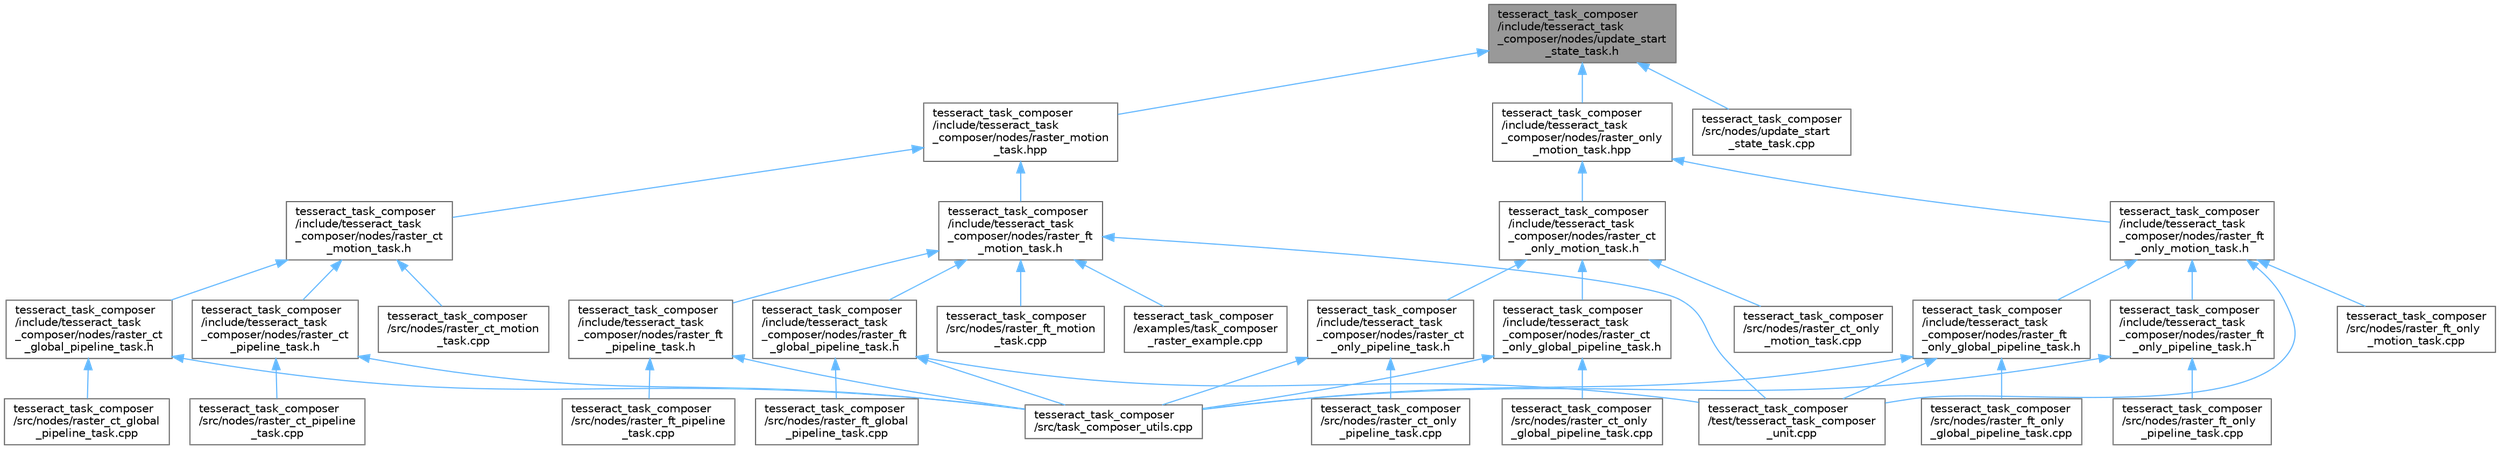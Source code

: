 digraph "tesseract_task_composer/include/tesseract_task_composer/nodes/update_start_state_task.h"
{
 // LATEX_PDF_SIZE
  bgcolor="transparent";
  edge [fontname=Helvetica,fontsize=10,labelfontname=Helvetica,labelfontsize=10];
  node [fontname=Helvetica,fontsize=10,shape=box,height=0.2,width=0.4];
  Node1 [label="tesseract_task_composer\l/include/tesseract_task\l_composer/nodes/update_start\l_state_task.h",height=0.2,width=0.4,color="gray40", fillcolor="grey60", style="filled", fontcolor="black",tooltip=" "];
  Node1 -> Node2 [dir="back",color="steelblue1",style="solid"];
  Node2 [label="tesseract_task_composer\l/include/tesseract_task\l_composer/nodes/raster_motion\l_task.hpp",height=0.2,width=0.4,color="grey40", fillcolor="white", style="filled",URL="$d3/db0/raster__motion__task_8hpp.html",tooltip="Raster motion task with transitions."];
  Node2 -> Node3 [dir="back",color="steelblue1",style="solid"];
  Node3 [label="tesseract_task_composer\l/include/tesseract_task\l_composer/nodes/raster_ct\l_motion_task.h",height=0.2,width=0.4,color="grey40", fillcolor="white", style="filled",URL="$db/d8a/raster__ct__motion__task_8h.html",tooltip="Raster motion task with cartesian transitions."];
  Node3 -> Node4 [dir="back",color="steelblue1",style="solid"];
  Node4 [label="tesseract_task_composer\l/include/tesseract_task\l_composer/nodes/raster_ct\l_global_pipeline_task.h",height=0.2,width=0.4,color="grey40", fillcolor="white", style="filled",URL="$d4/d09/raster__ct__global__pipeline__task_8h.html",tooltip="Plans raster paths with cartesian transitions."];
  Node4 -> Node5 [dir="back",color="steelblue1",style="solid"];
  Node5 [label="tesseract_task_composer\l/src/nodes/raster_ct_global\l_pipeline_task.cpp",height=0.2,width=0.4,color="grey40", fillcolor="white", style="filled",URL="$dd/d2e/raster__ct__global__pipeline__task_8cpp.html",tooltip=" "];
  Node4 -> Node6 [dir="back",color="steelblue1",style="solid"];
  Node6 [label="tesseract_task_composer\l/src/task_composer_utils.cpp",height=0.2,width=0.4,color="grey40", fillcolor="white", style="filled",URL="$d7/d3a/task__composer__utils_8cpp.html",tooltip="A task composer utils."];
  Node3 -> Node7 [dir="back",color="steelblue1",style="solid"];
  Node7 [label="tesseract_task_composer\l/include/tesseract_task\l_composer/nodes/raster_ct\l_pipeline_task.h",height=0.2,width=0.4,color="grey40", fillcolor="white", style="filled",URL="$d1/dc3/raster__ct__pipeline__task_8h.html",tooltip="Plans raster paths with cartesian transitions."];
  Node7 -> Node8 [dir="back",color="steelblue1",style="solid"];
  Node8 [label="tesseract_task_composer\l/src/nodes/raster_ct_pipeline\l_task.cpp",height=0.2,width=0.4,color="grey40", fillcolor="white", style="filled",URL="$dc/d61/raster__ct__pipeline__task_8cpp.html",tooltip=" "];
  Node7 -> Node6 [dir="back",color="steelblue1",style="solid"];
  Node3 -> Node9 [dir="back",color="steelblue1",style="solid"];
  Node9 [label="tesseract_task_composer\l/src/nodes/raster_ct_motion\l_task.cpp",height=0.2,width=0.4,color="grey40", fillcolor="white", style="filled",URL="$d2/d01/raster__ct__motion__task_8cpp.html",tooltip="Raster motion planning task with cartesian transitions."];
  Node2 -> Node10 [dir="back",color="steelblue1",style="solid"];
  Node10 [label="tesseract_task_composer\l/include/tesseract_task\l_composer/nodes/raster_ft\l_motion_task.h",height=0.2,width=0.4,color="grey40", fillcolor="white", style="filled",URL="$df/d50/raster__ft__motion__task_8h.html",tooltip="Raster motion task with freespace transitions."];
  Node10 -> Node11 [dir="back",color="steelblue1",style="solid"];
  Node11 [label="tesseract_task_composer\l/examples/task_composer\l_raster_example.cpp",height=0.2,width=0.4,color="grey40", fillcolor="white", style="filled",URL="$db/d4d/task__composer__raster__example_8cpp.html",tooltip=" "];
  Node10 -> Node12 [dir="back",color="steelblue1",style="solid"];
  Node12 [label="tesseract_task_composer\l/include/tesseract_task\l_composer/nodes/raster_ft\l_global_pipeline_task.h",height=0.2,width=0.4,color="grey40", fillcolor="white", style="filled",URL="$d9/d11/raster__ft__global__pipeline__task_8h.html",tooltip="Plans raster paths with freespace transitions."];
  Node12 -> Node13 [dir="back",color="steelblue1",style="solid"];
  Node13 [label="tesseract_task_composer\l/src/nodes/raster_ft_global\l_pipeline_task.cpp",height=0.2,width=0.4,color="grey40", fillcolor="white", style="filled",URL="$dd/d2d/raster__ft__global__pipeline__task_8cpp.html",tooltip=" "];
  Node12 -> Node6 [dir="back",color="steelblue1",style="solid"];
  Node12 -> Node14 [dir="back",color="steelblue1",style="solid"];
  Node14 [label="tesseract_task_composer\l/test/tesseract_task_composer\l_unit.cpp",height=0.2,width=0.4,color="grey40", fillcolor="white", style="filled",URL="$d7/db5/tesseract__task__composer__unit_8cpp.html",tooltip=" "];
  Node10 -> Node15 [dir="back",color="steelblue1",style="solid"];
  Node15 [label="tesseract_task_composer\l/include/tesseract_task\l_composer/nodes/raster_ft\l_pipeline_task.h",height=0.2,width=0.4,color="grey40", fillcolor="white", style="filled",URL="$de/d8e/raster__ft__pipeline__task_8h.html",tooltip="Plans raster paths with freespace transitions."];
  Node15 -> Node16 [dir="back",color="steelblue1",style="solid"];
  Node16 [label="tesseract_task_composer\l/src/nodes/raster_ft_pipeline\l_task.cpp",height=0.2,width=0.4,color="grey40", fillcolor="white", style="filled",URL="$dc/dfb/raster__ft__pipeline__task_8cpp.html",tooltip=" "];
  Node15 -> Node6 [dir="back",color="steelblue1",style="solid"];
  Node10 -> Node17 [dir="back",color="steelblue1",style="solid"];
  Node17 [label="tesseract_task_composer\l/src/nodes/raster_ft_motion\l_task.cpp",height=0.2,width=0.4,color="grey40", fillcolor="white", style="filled",URL="$df/dad/raster__ft__motion__task_8cpp.html",tooltip="Raster motion planning task with freespace transitions."];
  Node10 -> Node14 [dir="back",color="steelblue1",style="solid"];
  Node1 -> Node18 [dir="back",color="steelblue1",style="solid"];
  Node18 [label="tesseract_task_composer\l/include/tesseract_task\l_composer/nodes/raster_only\l_motion_task.hpp",height=0.2,width=0.4,color="grey40", fillcolor="white", style="filled",URL="$d8/dfe/raster__only__motion__task_8hpp.html",tooltip=" "];
  Node18 -> Node19 [dir="back",color="steelblue1",style="solid"];
  Node19 [label="tesseract_task_composer\l/include/tesseract_task\l_composer/nodes/raster_ct\l_only_motion_task.h",height=0.2,width=0.4,color="grey40", fillcolor="white", style="filled",URL="$dc/df9/raster__ct__only__motion__task_8h.html",tooltip="Plans raster paths with cartesian transitions."];
  Node19 -> Node20 [dir="back",color="steelblue1",style="solid"];
  Node20 [label="tesseract_task_composer\l/include/tesseract_task\l_composer/nodes/raster_ct\l_only_global_pipeline_task.h",height=0.2,width=0.4,color="grey40", fillcolor="white", style="filled",URL="$d3/dfb/raster__ct__only__global__pipeline__task_8h.html",tooltip="Raster only global motion planning task with cartesian transitions."];
  Node20 -> Node21 [dir="back",color="steelblue1",style="solid"];
  Node21 [label="tesseract_task_composer\l/src/nodes/raster_ct_only\l_global_pipeline_task.cpp",height=0.2,width=0.4,color="grey40", fillcolor="white", style="filled",URL="$d6/dac/raster__ct__only__global__pipeline__task_8cpp.html",tooltip=" "];
  Node20 -> Node6 [dir="back",color="steelblue1",style="solid"];
  Node19 -> Node22 [dir="back",color="steelblue1",style="solid"];
  Node22 [label="tesseract_task_composer\l/include/tesseract_task\l_composer/nodes/raster_ct\l_only_pipeline_task.h",height=0.2,width=0.4,color="grey40", fillcolor="white", style="filled",URL="$db/d1f/raster__ct__only__pipeline__task_8h.html",tooltip="Raster only motion planning task with cartesian transitions."];
  Node22 -> Node23 [dir="back",color="steelblue1",style="solid"];
  Node23 [label="tesseract_task_composer\l/src/nodes/raster_ct_only\l_pipeline_task.cpp",height=0.2,width=0.4,color="grey40", fillcolor="white", style="filled",URL="$d5/d70/raster__ct__only__pipeline__task_8cpp.html",tooltip=" "];
  Node22 -> Node6 [dir="back",color="steelblue1",style="solid"];
  Node19 -> Node24 [dir="back",color="steelblue1",style="solid"];
  Node24 [label="tesseract_task_composer\l/src/nodes/raster_ct_only\l_motion_task.cpp",height=0.2,width=0.4,color="grey40", fillcolor="white", style="filled",URL="$d7/d41/raster__ct__only__motion__task_8cpp.html",tooltip="Plans raster paths with cartesian transitions."];
  Node18 -> Node25 [dir="back",color="steelblue1",style="solid"];
  Node25 [label="tesseract_task_composer\l/include/tesseract_task\l_composer/nodes/raster_ft\l_only_motion_task.h",height=0.2,width=0.4,color="grey40", fillcolor="white", style="filled",URL="$d7/d81/raster__ft__only__motion__task_8h.html",tooltip="Plans raster paths with freespace transitions."];
  Node25 -> Node26 [dir="back",color="steelblue1",style="solid"];
  Node26 [label="tesseract_task_composer\l/include/tesseract_task\l_composer/nodes/raster_ft\l_only_global_pipeline_task.h",height=0.2,width=0.4,color="grey40", fillcolor="white", style="filled",URL="$d2/d44/raster__ft__only__global__pipeline__task_8h.html",tooltip="Raster only global motion planning task with freespace transitions."];
  Node26 -> Node27 [dir="back",color="steelblue1",style="solid"];
  Node27 [label="tesseract_task_composer\l/src/nodes/raster_ft_only\l_global_pipeline_task.cpp",height=0.2,width=0.4,color="grey40", fillcolor="white", style="filled",URL="$d5/d2e/raster__ft__only__global__pipeline__task_8cpp.html",tooltip=" "];
  Node26 -> Node6 [dir="back",color="steelblue1",style="solid"];
  Node26 -> Node14 [dir="back",color="steelblue1",style="solid"];
  Node25 -> Node28 [dir="back",color="steelblue1",style="solid"];
  Node28 [label="tesseract_task_composer\l/include/tesseract_task\l_composer/nodes/raster_ft\l_only_pipeline_task.h",height=0.2,width=0.4,color="grey40", fillcolor="white", style="filled",URL="$d2/d37/raster__ft__only__pipeline__task_8h.html",tooltip="Raster only motion planning task with freespace transitions."];
  Node28 -> Node29 [dir="back",color="steelblue1",style="solid"];
  Node29 [label="tesseract_task_composer\l/src/nodes/raster_ft_only\l_pipeline_task.cpp",height=0.2,width=0.4,color="grey40", fillcolor="white", style="filled",URL="$d4/dfc/raster__ft__only__pipeline__task_8cpp.html",tooltip=" "];
  Node28 -> Node6 [dir="back",color="steelblue1",style="solid"];
  Node25 -> Node30 [dir="back",color="steelblue1",style="solid"];
  Node30 [label="tesseract_task_composer\l/src/nodes/raster_ft_only\l_motion_task.cpp",height=0.2,width=0.4,color="grey40", fillcolor="white", style="filled",URL="$d8/d4b/raster__ft__only__motion__task_8cpp.html",tooltip="Plans raster paths with freespace transitions."];
  Node25 -> Node14 [dir="back",color="steelblue1",style="solid"];
  Node1 -> Node31 [dir="back",color="steelblue1",style="solid"];
  Node31 [label="tesseract_task_composer\l/src/nodes/update_start\l_state_task.cpp",height=0.2,width=0.4,color="grey40", fillcolor="white", style="filled",URL="$d2/df3/update__start__state__task_8cpp.html",tooltip=" "];
}
